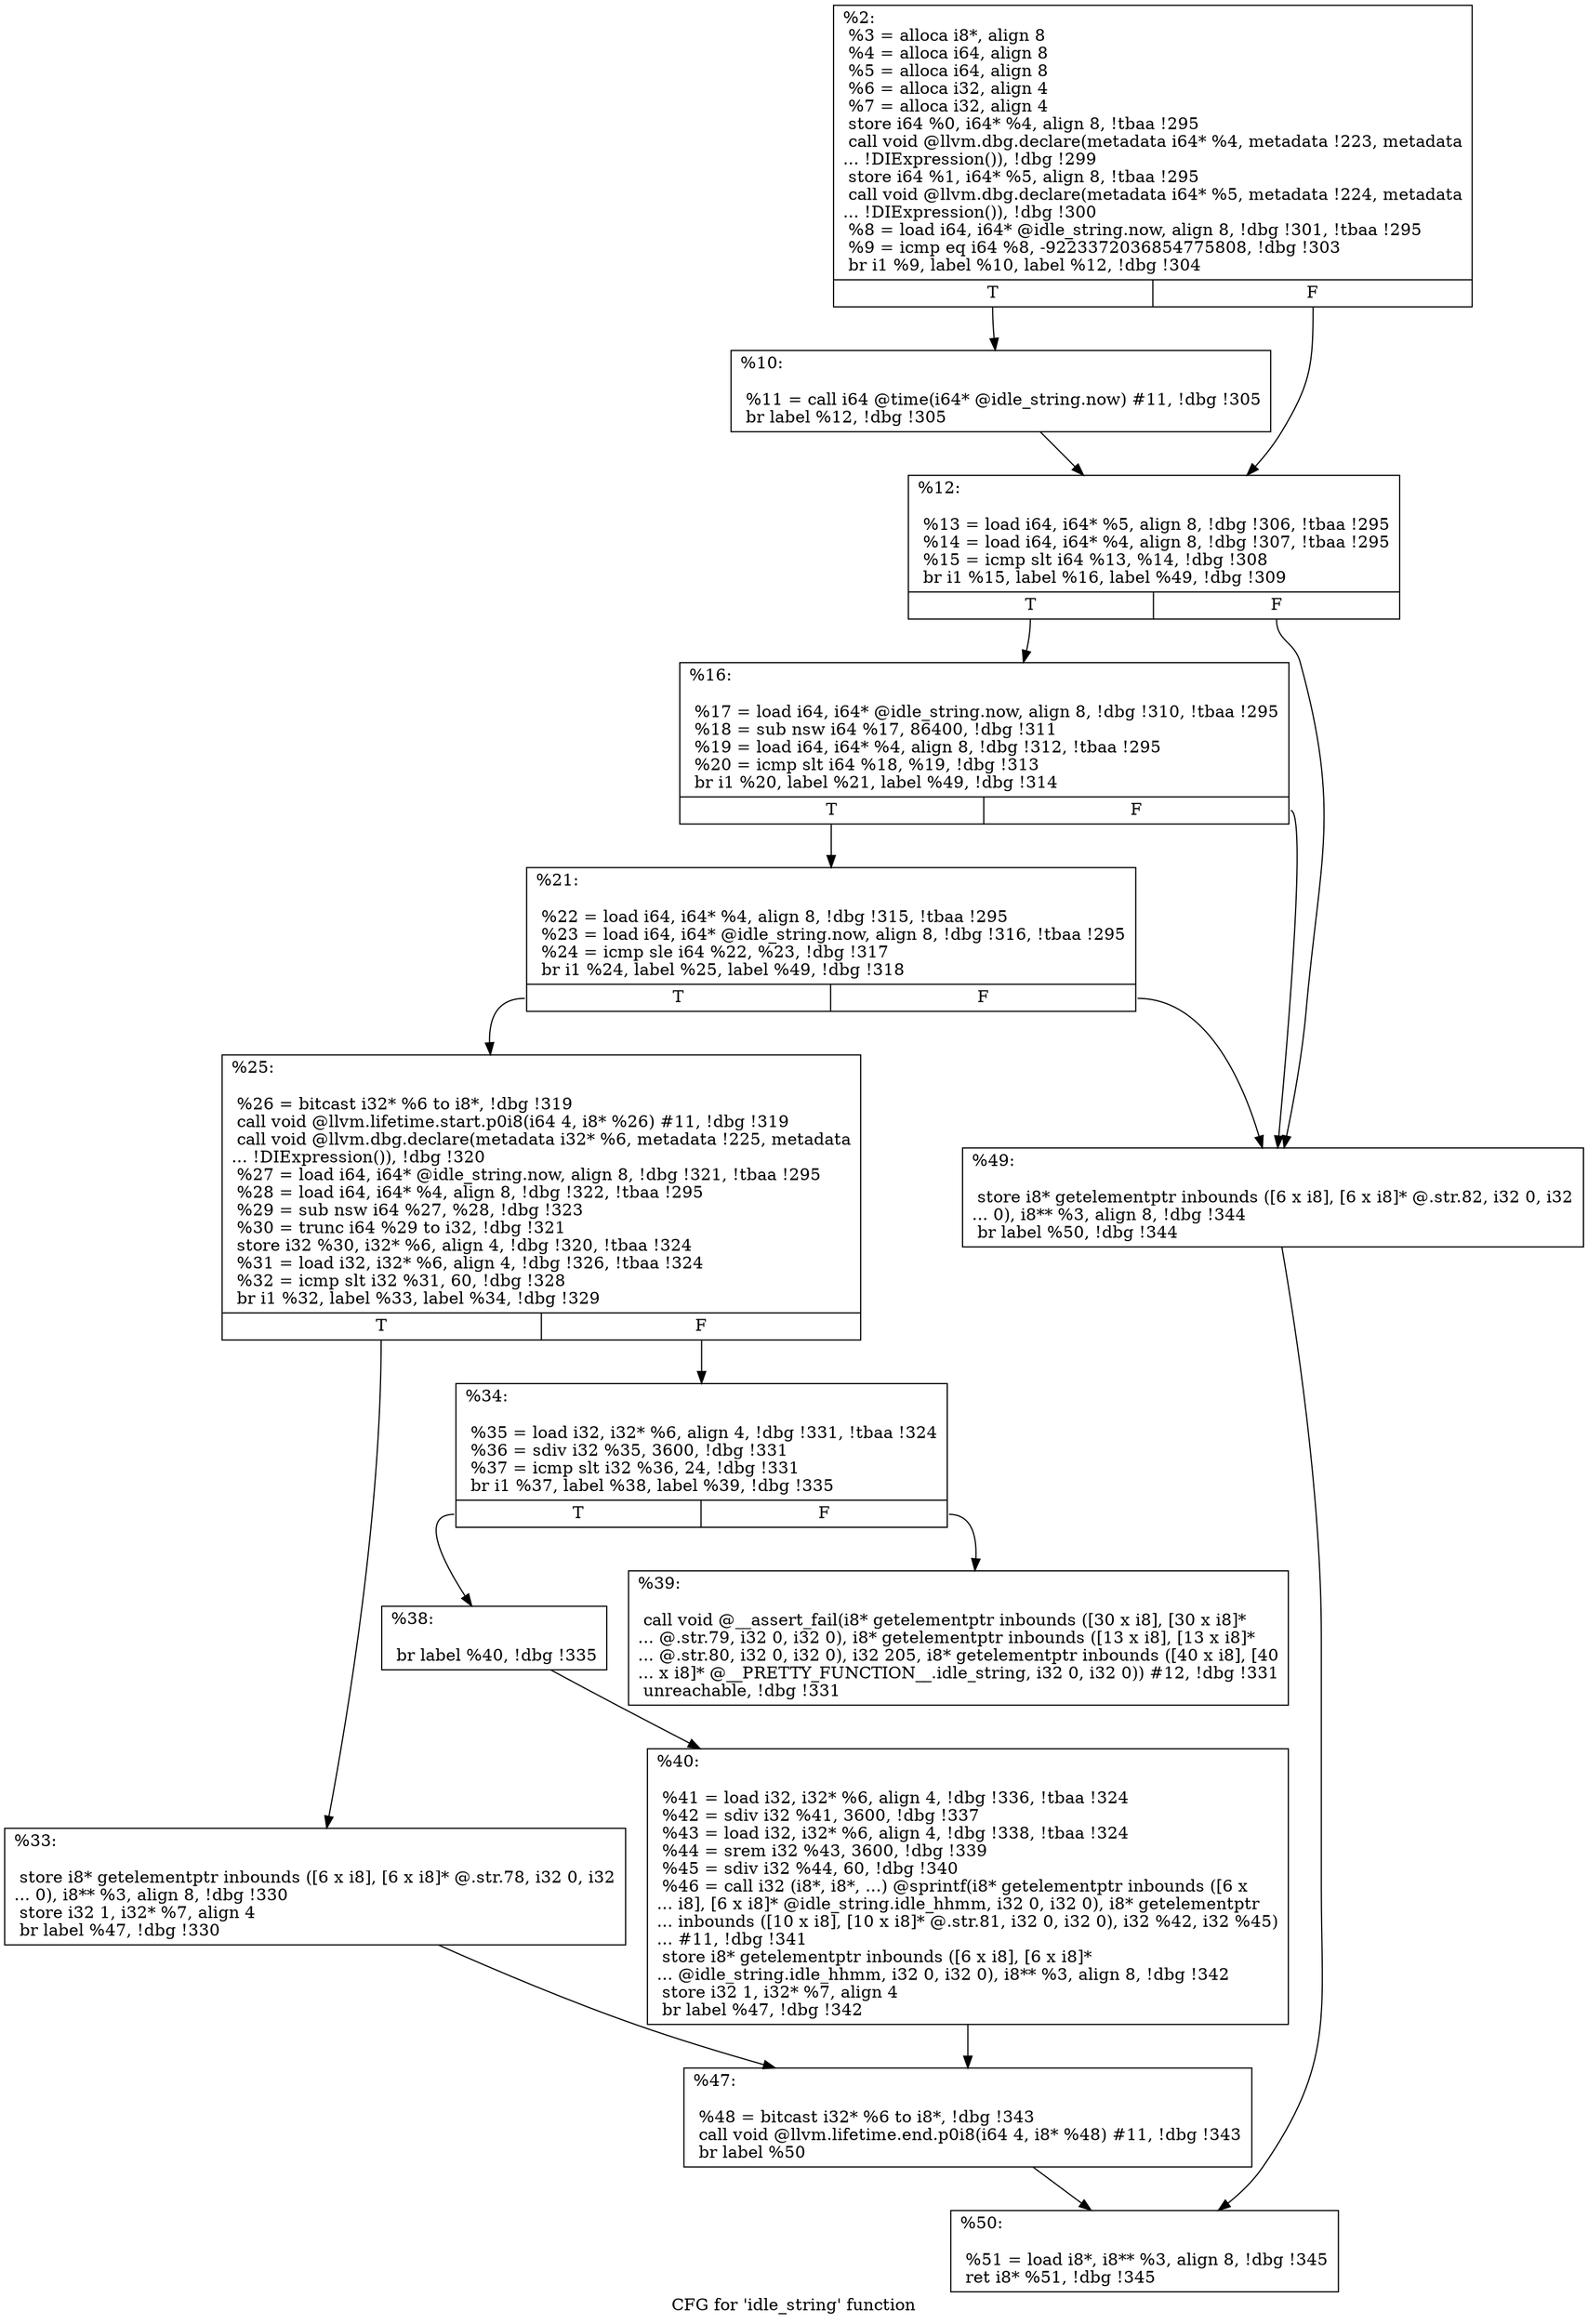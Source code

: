 digraph "CFG for 'idle_string' function" {
	label="CFG for 'idle_string' function";

	Node0x1059620 [shape=record,label="{%2:\l  %3 = alloca i8*, align 8\l  %4 = alloca i64, align 8\l  %5 = alloca i64, align 8\l  %6 = alloca i32, align 4\l  %7 = alloca i32, align 4\l  store i64 %0, i64* %4, align 8, !tbaa !295\l  call void @llvm.dbg.declare(metadata i64* %4, metadata !223, metadata\l... !DIExpression()), !dbg !299\l  store i64 %1, i64* %5, align 8, !tbaa !295\l  call void @llvm.dbg.declare(metadata i64* %5, metadata !224, metadata\l... !DIExpression()), !dbg !300\l  %8 = load i64, i64* @idle_string.now, align 8, !dbg !301, !tbaa !295\l  %9 = icmp eq i64 %8, -9223372036854775808, !dbg !303\l  br i1 %9, label %10, label %12, !dbg !304\l|{<s0>T|<s1>F}}"];
	Node0x1059620:s0 -> Node0x1059fd0;
	Node0x1059620:s1 -> Node0x105a020;
	Node0x1059fd0 [shape=record,label="{%10:\l\l  %11 = call i64 @time(i64* @idle_string.now) #11, !dbg !305\l  br label %12, !dbg !305\l}"];
	Node0x1059fd0 -> Node0x105a020;
	Node0x105a020 [shape=record,label="{%12:\l\l  %13 = load i64, i64* %5, align 8, !dbg !306, !tbaa !295\l  %14 = load i64, i64* %4, align 8, !dbg !307, !tbaa !295\l  %15 = icmp slt i64 %13, %14, !dbg !308\l  br i1 %15, label %16, label %49, !dbg !309\l|{<s0>T|<s1>F}}"];
	Node0x105a020:s0 -> Node0x105a070;
	Node0x105a020:s1 -> Node0x105a340;
	Node0x105a070 [shape=record,label="{%16:\l\l  %17 = load i64, i64* @idle_string.now, align 8, !dbg !310, !tbaa !295\l  %18 = sub nsw i64 %17, 86400, !dbg !311\l  %19 = load i64, i64* %4, align 8, !dbg !312, !tbaa !295\l  %20 = icmp slt i64 %18, %19, !dbg !313\l  br i1 %20, label %21, label %49, !dbg !314\l|{<s0>T|<s1>F}}"];
	Node0x105a070:s0 -> Node0x105a0c0;
	Node0x105a070:s1 -> Node0x105a340;
	Node0x105a0c0 [shape=record,label="{%21:\l\l  %22 = load i64, i64* %4, align 8, !dbg !315, !tbaa !295\l  %23 = load i64, i64* @idle_string.now, align 8, !dbg !316, !tbaa !295\l  %24 = icmp sle i64 %22, %23, !dbg !317\l  br i1 %24, label %25, label %49, !dbg !318\l|{<s0>T|<s1>F}}"];
	Node0x105a0c0:s0 -> Node0x105a110;
	Node0x105a0c0:s1 -> Node0x105a340;
	Node0x105a110 [shape=record,label="{%25:\l\l  %26 = bitcast i32* %6 to i8*, !dbg !319\l  call void @llvm.lifetime.start.p0i8(i64 4, i8* %26) #11, !dbg !319\l  call void @llvm.dbg.declare(metadata i32* %6, metadata !225, metadata\l... !DIExpression()), !dbg !320\l  %27 = load i64, i64* @idle_string.now, align 8, !dbg !321, !tbaa !295\l  %28 = load i64, i64* %4, align 8, !dbg !322, !tbaa !295\l  %29 = sub nsw i64 %27, %28, !dbg !323\l  %30 = trunc i64 %29 to i32, !dbg !321\l  store i32 %30, i32* %6, align 4, !dbg !320, !tbaa !324\l  %31 = load i32, i32* %6, align 4, !dbg !326, !tbaa !324\l  %32 = icmp slt i32 %31, 60, !dbg !328\l  br i1 %32, label %33, label %34, !dbg !329\l|{<s0>T|<s1>F}}"];
	Node0x105a110:s0 -> Node0x105a160;
	Node0x105a110:s1 -> Node0x105a1b0;
	Node0x105a160 [shape=record,label="{%33:\l\l  store i8* getelementptr inbounds ([6 x i8], [6 x i8]* @.str.78, i32 0, i32\l... 0), i8** %3, align 8, !dbg !330\l  store i32 1, i32* %7, align 4\l  br label %47, !dbg !330\l}"];
	Node0x105a160 -> Node0x105a2f0;
	Node0x105a1b0 [shape=record,label="{%34:\l\l  %35 = load i32, i32* %6, align 4, !dbg !331, !tbaa !324\l  %36 = sdiv i32 %35, 3600, !dbg !331\l  %37 = icmp slt i32 %36, 24, !dbg !331\l  br i1 %37, label %38, label %39, !dbg !335\l|{<s0>T|<s1>F}}"];
	Node0x105a1b0:s0 -> Node0x105a200;
	Node0x105a1b0:s1 -> Node0x105a250;
	Node0x105a200 [shape=record,label="{%38:\l\l  br label %40, !dbg !335\l}"];
	Node0x105a200 -> Node0x105a2a0;
	Node0x105a250 [shape=record,label="{%39:\l\l  call void @__assert_fail(i8* getelementptr inbounds ([30 x i8], [30 x i8]*\l... @.str.79, i32 0, i32 0), i8* getelementptr inbounds ([13 x i8], [13 x i8]*\l... @.str.80, i32 0, i32 0), i32 205, i8* getelementptr inbounds ([40 x i8], [40\l... x i8]* @__PRETTY_FUNCTION__.idle_string, i32 0, i32 0)) #12, !dbg !331\l  unreachable, !dbg !331\l}"];
	Node0x105a2a0 [shape=record,label="{%40:\l\l  %41 = load i32, i32* %6, align 4, !dbg !336, !tbaa !324\l  %42 = sdiv i32 %41, 3600, !dbg !337\l  %43 = load i32, i32* %6, align 4, !dbg !338, !tbaa !324\l  %44 = srem i32 %43, 3600, !dbg !339\l  %45 = sdiv i32 %44, 60, !dbg !340\l  %46 = call i32 (i8*, i8*, ...) @sprintf(i8* getelementptr inbounds ([6 x\l... i8], [6 x i8]* @idle_string.idle_hhmm, i32 0, i32 0), i8* getelementptr\l... inbounds ([10 x i8], [10 x i8]* @.str.81, i32 0, i32 0), i32 %42, i32 %45)\l... #11, !dbg !341\l  store i8* getelementptr inbounds ([6 x i8], [6 x i8]*\l... @idle_string.idle_hhmm, i32 0, i32 0), i8** %3, align 8, !dbg !342\l  store i32 1, i32* %7, align 4\l  br label %47, !dbg !342\l}"];
	Node0x105a2a0 -> Node0x105a2f0;
	Node0x105a2f0 [shape=record,label="{%47:\l\l  %48 = bitcast i32* %6 to i8*, !dbg !343\l  call void @llvm.lifetime.end.p0i8(i64 4, i8* %48) #11, !dbg !343\l  br label %50\l}"];
	Node0x105a2f0 -> Node0x105a390;
	Node0x105a340 [shape=record,label="{%49:\l\l  store i8* getelementptr inbounds ([6 x i8], [6 x i8]* @.str.82, i32 0, i32\l... 0), i8** %3, align 8, !dbg !344\l  br label %50, !dbg !344\l}"];
	Node0x105a340 -> Node0x105a390;
	Node0x105a390 [shape=record,label="{%50:\l\l  %51 = load i8*, i8** %3, align 8, !dbg !345\l  ret i8* %51, !dbg !345\l}"];
}
